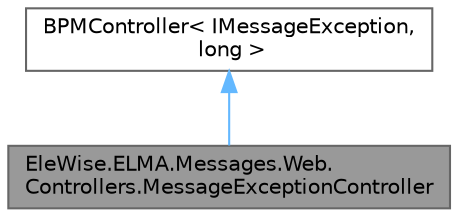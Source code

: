 digraph "EleWise.ELMA.Messages.Web.Controllers.MessageExceptionController"
{
 // LATEX_PDF_SIZE
  bgcolor="transparent";
  edge [fontname=Helvetica,fontsize=10,labelfontname=Helvetica,labelfontsize=10];
  node [fontname=Helvetica,fontsize=10,shape=box,height=0.2,width=0.4];
  Node1 [id="Node000001",label="EleWise.ELMA.Messages.Web.\lControllers.MessageExceptionController",height=0.2,width=0.4,color="gray40", fillcolor="grey60", style="filled", fontcolor="black",tooltip="Управление исключениями"];
  Node2 -> Node1 [id="edge1_Node000001_Node000002",dir="back",color="steelblue1",style="solid",tooltip=" "];
  Node2 [id="Node000002",label="BPMController\< IMessageException,\l long \>",height=0.2,width=0.4,color="gray40", fillcolor="white", style="filled",tooltip=" "];
}
